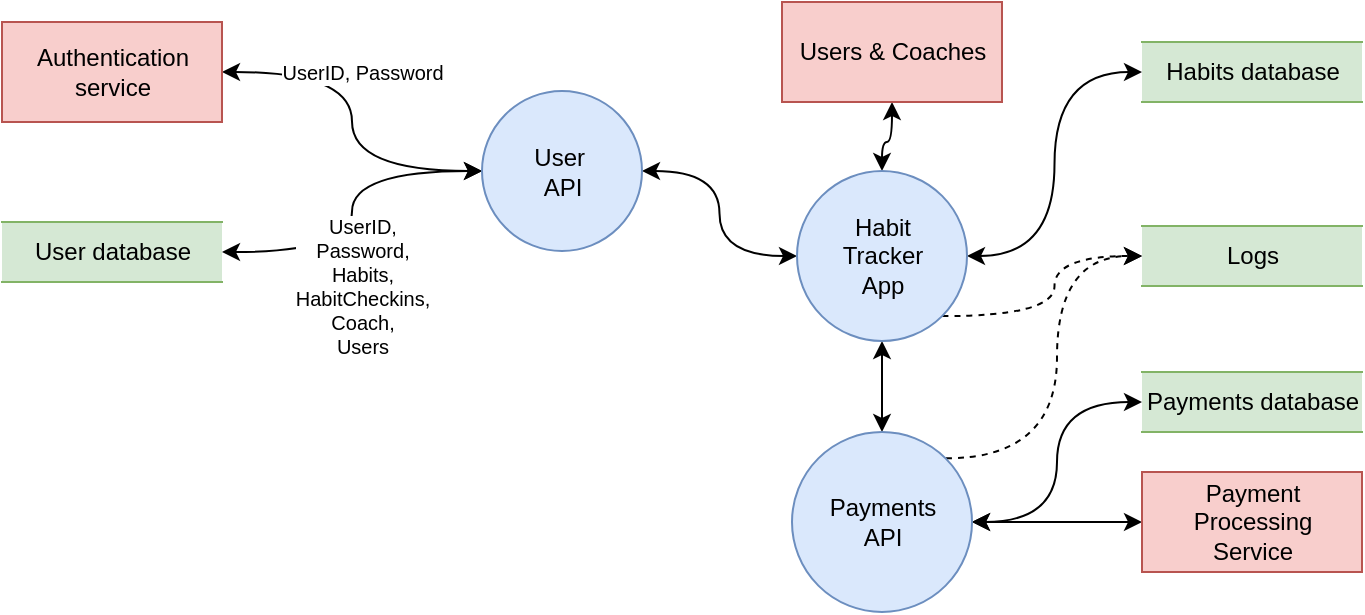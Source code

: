 <mxfile version="24.7.17" pages="2">
  <diagram name="Page-1" id="90a13364-a465-7bf4-72fc-28e22215d7a0">
    <mxGraphModel dx="828" dy="496" grid="1" gridSize="10" guides="1" tooltips="1" connect="1" arrows="1" fold="1" page="1" pageScale="1.5" pageWidth="1169" pageHeight="826" background="none" math="0" shadow="0">
      <root>
        <mxCell id="0" style=";html=1;" />
        <mxCell id="1" style=";html=1;" parent="0" />
        <mxCell id="8pnUB7vIPf61kDL3e0Ld-1" style="edgeStyle=orthogonalEdgeStyle;orthogonalLoop=1;jettySize=auto;html=1;startArrow=classic;startFill=1;curved=1;" edge="1" parent="1" source="8pnUB7vIPf61kDL3e0Ld-2" target="8pnUB7vIPf61kDL3e0Ld-7">
          <mxGeometry relative="1" as="geometry" />
        </mxCell>
        <mxCell id="8pnUB7vIPf61kDL3e0Ld-2" value="Users &amp;amp; Coaches" style="html=1;dashed=0;whitespace=wrap;fillColor=#f8cecc;strokeColor=#b85450;" vertex="1" parent="1">
          <mxGeometry x="410" y="88" width="110" height="50" as="geometry" />
        </mxCell>
        <mxCell id="8pnUB7vIPf61kDL3e0Ld-3" style="edgeStyle=orthogonalEdgeStyle;orthogonalLoop=1;jettySize=auto;html=1;startArrow=classic;startFill=1;curved=1;" edge="1" parent="1" source="8pnUB7vIPf61kDL3e0Ld-7" target="8pnUB7vIPf61kDL3e0Ld-12">
          <mxGeometry relative="1" as="geometry" />
        </mxCell>
        <mxCell id="8pnUB7vIPf61kDL3e0Ld-4" style="edgeStyle=orthogonalEdgeStyle;orthogonalLoop=1;jettySize=auto;html=1;startArrow=classic;startFill=1;curved=1;entryX=0;entryY=0.5;entryDx=0;entryDy=0;" edge="1" parent="1" source="8pnUB7vIPf61kDL3e0Ld-7" target="8pnUB7vIPf61kDL3e0Ld-15">
          <mxGeometry relative="1" as="geometry" />
        </mxCell>
        <mxCell id="8pnUB7vIPf61kDL3e0Ld-5" style="edgeStyle=orthogonalEdgeStyle;curved=1;orthogonalLoop=1;jettySize=auto;html=1;startArrow=none;startFill=0;dashed=1;exitX=1;exitY=1;exitDx=0;exitDy=0;" edge="1" parent="1" source="8pnUB7vIPf61kDL3e0Ld-7" target="8pnUB7vIPf61kDL3e0Ld-16">
          <mxGeometry relative="1" as="geometry" />
        </mxCell>
        <mxCell id="8pnUB7vIPf61kDL3e0Ld-6" style="edgeStyle=orthogonalEdgeStyle;curved=1;orthogonalLoop=1;jettySize=auto;html=1;startArrow=classic;startFill=1;" edge="1" parent="1" source="8pnUB7vIPf61kDL3e0Ld-7" target="8pnUB7vIPf61kDL3e0Ld-20">
          <mxGeometry relative="1" as="geometry" />
        </mxCell>
        <mxCell id="8pnUB7vIPf61kDL3e0Ld-7" value="Habit &lt;br&gt;Tracker &lt;br&gt;App&lt;br&gt;" style="shape=ellipse;html=1;dashed=0;whitespace=wrap;aspect=fixed;perimeter=ellipsePerimeter;fillColor=#dae8fc;strokeColor=#6c8ebf;" vertex="1" parent="1">
          <mxGeometry x="417.5" y="172.5" width="85" height="85" as="geometry" />
        </mxCell>
        <mxCell id="8pnUB7vIPf61kDL3e0Ld-8" style="edgeStyle=orthogonalEdgeStyle;orthogonalLoop=1;jettySize=auto;html=1;startArrow=classic;startFill=1;curved=1;" edge="1" parent="1" source="8pnUB7vIPf61kDL3e0Ld-12" target="8pnUB7vIPf61kDL3e0Ld-14">
          <mxGeometry relative="1" as="geometry">
            <mxPoint x="190" y="210.5" as="targetPoint" />
          </mxGeometry>
        </mxCell>
        <mxCell id="8pnUB7vIPf61kDL3e0Ld-9" value="UserID, &lt;br style=&quot;font-size: 10px;&quot;&gt;Password, &lt;br style=&quot;font-size: 10px;&quot;&gt;Habits,&lt;br style=&quot;font-size: 10px;&quot;&gt;HabitCheckins,&lt;br style=&quot;font-size: 10px;&quot;&gt;Coach,&lt;br style=&quot;font-size: 10px;&quot;&gt;Users&lt;br style=&quot;font-size: 10px;&quot;&gt;" style="text;html=1;resizable=0;points=[];align=center;verticalAlign=middle;labelBackgroundColor=#ffffff;fontSize=10;" vertex="1" connectable="0" parent="8pnUB7vIPf61kDL3e0Ld-8">
          <mxGeometry x="0.412" y="-6" relative="1" as="geometry">
            <mxPoint x="20" y="23" as="offset" />
          </mxGeometry>
        </mxCell>
        <mxCell id="8pnUB7vIPf61kDL3e0Ld-10" style="edgeStyle=orthogonalEdgeStyle;orthogonalLoop=1;jettySize=auto;html=1;startArrow=classic;startFill=1;curved=1;" edge="1" parent="1" source="8pnUB7vIPf61kDL3e0Ld-12" target="8pnUB7vIPf61kDL3e0Ld-13">
          <mxGeometry relative="1" as="geometry" />
        </mxCell>
        <mxCell id="8pnUB7vIPf61kDL3e0Ld-11" value="UserID, Password&lt;br style=&quot;font-size: 10px;&quot;&gt;" style="text;html=1;resizable=0;points=[];align=center;verticalAlign=middle;labelBackgroundColor=#ffffff;fontSize=10;" vertex="1" connectable="0" parent="8pnUB7vIPf61kDL3e0Ld-10">
          <mxGeometry x="0.204" y="3" relative="1" as="geometry">
            <mxPoint x="8" y="-7" as="offset" />
          </mxGeometry>
        </mxCell>
        <mxCell id="8pnUB7vIPf61kDL3e0Ld-12" value="User&amp;nbsp;&lt;br&gt;API" style="shape=ellipse;html=1;dashed=0;whitespace=wrap;aspect=fixed;perimeter=ellipsePerimeter;fillColor=#dae8fc;strokeColor=#6c8ebf;" vertex="1" parent="1">
          <mxGeometry x="260" y="132.5" width="80" height="80" as="geometry" />
        </mxCell>
        <mxCell id="8pnUB7vIPf61kDL3e0Ld-13" value="Authentication &lt;br&gt;service" style="html=1;dashed=0;whitespace=wrap;fillColor=#f8cecc;strokeColor=#b85450;" vertex="1" parent="1">
          <mxGeometry x="20" y="98" width="110" height="50" as="geometry" />
        </mxCell>
        <mxCell id="8pnUB7vIPf61kDL3e0Ld-14" value="User database" style="html=1;dashed=0;whitespace=wrap;shape=partialRectangle;right=0;left=0;fillColor=#d5e8d4;strokeColor=#82b366;" vertex="1" parent="1">
          <mxGeometry x="20" y="198" width="110" height="30" as="geometry" />
        </mxCell>
        <mxCell id="8pnUB7vIPf61kDL3e0Ld-15" value="Habits database" style="html=1;dashed=0;whitespace=wrap;shape=partialRectangle;right=0;left=0;fillColor=#d5e8d4;strokeColor=#82b366;" vertex="1" parent="1">
          <mxGeometry x="590" y="108" width="110" height="30" as="geometry" />
        </mxCell>
        <mxCell id="8pnUB7vIPf61kDL3e0Ld-16" value="Logs" style="html=1;dashed=0;whitespace=wrap;shape=partialRectangle;right=0;left=0;fillColor=#d5e8d4;strokeColor=#82b366;" vertex="1" parent="1">
          <mxGeometry x="590" y="200" width="110" height="30" as="geometry" />
        </mxCell>
        <mxCell id="8pnUB7vIPf61kDL3e0Ld-17" style="edgeStyle=orthogonalEdgeStyle;curved=1;orthogonalLoop=1;jettySize=auto;html=1;startArrow=none;startFill=0;entryX=0;entryY=0.5;entryDx=0;entryDy=0;dashed=1;exitX=1;exitY=0;exitDx=0;exitDy=0;" edge="1" parent="1" source="8pnUB7vIPf61kDL3e0Ld-20" target="8pnUB7vIPf61kDL3e0Ld-16">
          <mxGeometry relative="1" as="geometry" />
        </mxCell>
        <mxCell id="8pnUB7vIPf61kDL3e0Ld-18" style="edgeStyle=orthogonalEdgeStyle;curved=1;orthogonalLoop=1;jettySize=auto;html=1;startArrow=classic;startFill=1;" edge="1" parent="1" source="8pnUB7vIPf61kDL3e0Ld-20" target="8pnUB7vIPf61kDL3e0Ld-21">
          <mxGeometry relative="1" as="geometry" />
        </mxCell>
        <mxCell id="8pnUB7vIPf61kDL3e0Ld-19" style="edgeStyle=orthogonalEdgeStyle;curved=1;orthogonalLoop=1;jettySize=auto;html=1;startArrow=classic;startFill=1;" edge="1" parent="1" source="8pnUB7vIPf61kDL3e0Ld-20" target="8pnUB7vIPf61kDL3e0Ld-22">
          <mxGeometry relative="1" as="geometry" />
        </mxCell>
        <mxCell id="8pnUB7vIPf61kDL3e0Ld-20" value="Payments &lt;br&gt;API" style="shape=ellipse;html=1;dashed=0;whitespace=wrap;perimeter=ellipsePerimeter;fillColor=#dae8fc;strokeColor=#6c8ebf;" vertex="1" parent="1">
          <mxGeometry x="415" y="303" width="90" height="90" as="geometry" />
        </mxCell>
        <mxCell id="8pnUB7vIPf61kDL3e0Ld-21" value="Payments database" style="html=1;dashed=0;whitespace=wrap;shape=partialRectangle;right=0;left=0;fillColor=#d5e8d4;strokeColor=#82b366;" vertex="1" parent="1">
          <mxGeometry x="590" y="273" width="110" height="30" as="geometry" />
        </mxCell>
        <mxCell id="8pnUB7vIPf61kDL3e0Ld-22" value="Payment &lt;br&gt;Processing &lt;br&gt;Service" style="html=1;dashed=0;whitespace=wrap;fillColor=#f8cecc;strokeColor=#b85450;" vertex="1" parent="1">
          <mxGeometry x="590" y="323" width="110" height="50" as="geometry" />
        </mxCell>
      </root>
    </mxGraphModel>
  </diagram>
  <diagram id="7aPY2_fSseEVCrYF_OQx" name="Page-2">
    <mxGraphModel dx="2044" dy="1596" grid="1" gridSize="10" guides="1" tooltips="1" connect="1" arrows="1" fold="1" page="1" pageScale="1" pageWidth="850" pageHeight="1100" math="0" shadow="0">
      <root>
        <mxCell id="0" />
        <mxCell id="1" parent="0" />
        <mxCell id="N3vSe3UWMCj6YOlHDhKJ-60" value="" style="fontStyle=1;align=center;verticalAlign=middle;childLayout=stackLayout;horizontal=1;horizontalStack=0;resizeParent=1;resizeParentMax=0;resizeLast=0;marginBottom=0;strokeWidth=2;" vertex="1" parent="1">
          <mxGeometry x="160" y="200" width="200" height="60" as="geometry" />
        </mxCell>
        <mxCell id="N3vSe3UWMCj6YOlHDhKJ-61" value="F.3.1" style="html=1;align=center;spacing=0;verticalAlign=top;strokeColor=none;fillColor=none;whiteSpace=wrap;fontStyle=1" vertex="1" parent="N3vSe3UWMCj6YOlHDhKJ-60">
          <mxGeometry width="200" height="20" as="geometry" />
        </mxCell>
        <mxCell id="N3vSe3UWMCj6YOlHDhKJ-62" value="" style="line;strokeWidth=0.25;fillColor=none;align=left;verticalAlign=middle;spacingTop=-1;spacingLeft=3;spacingRight=3;rotatable=0;labelPosition=right;points=[];portConstraint=eastwest;" vertex="1" parent="N3vSe3UWMCj6YOlHDhKJ-60">
          <mxGeometry y="20" width="200" height="8" as="geometry" />
        </mxCell>
        <mxCell id="N3vSe3UWMCj6YOlHDhKJ-63" value="Function 3.1" style="html=1;align=center;spacing=0;verticalAlign=middle;strokeColor=none;fillColor=none;whiteSpace=wrap;" vertex="1" parent="N3vSe3UWMCj6YOlHDhKJ-60">
          <mxGeometry y="28" width="200" height="32" as="geometry" />
        </mxCell>
        <mxCell id="N3vSe3UWMCj6YOlHDhKJ-68" style="edgeStyle=orthogonalEdgeStyle;rounded=0;orthogonalLoop=1;jettySize=auto;html=1;" edge="1" parent="1" source="N3vSe3UWMCj6YOlHDhKJ-66" target="N3vSe3UWMCj6YOlHDhKJ-63">
          <mxGeometry relative="1" as="geometry">
            <mxPoint x="260" y="264" as="targetPoint" />
          </mxGeometry>
        </mxCell>
        <mxCell id="N3vSe3UWMCj6YOlHDhKJ-66" value="Data / Resource" style="shape=parallelogram;html=1;strokeWidth=2;perimeter=parallelogramPerimeter;whiteSpace=wrap;rounded=1;arcSize=12;size=0.23;" vertex="1" parent="1">
          <mxGeometry x="185" y="330" width="150" height="70" as="geometry" />
        </mxCell>
        <mxCell id="N3vSe3UWMCj6YOlHDhKJ-72" value="" style="ellipse;whiteSpace=wrap;html=1;align=left;fillColor=none;strokeWidth=0.25;labelBackgroundColor=default;spacingTop=-1;spacingLeft=3;spacingRight=3;" vertex="1" parent="1">
          <mxGeometry x="400" y="202" width="40" height="44" as="geometry" />
        </mxCell>
        <mxCell id="N3vSe3UWMCj6YOlHDhKJ-73" value="" style="edgeStyle=orthogonalEdgeStyle;rounded=0;orthogonalLoop=1;jettySize=auto;html=1;" edge="1" parent="1" source="N3vSe3UWMCj6YOlHDhKJ-62" target="N3vSe3UWMCj6YOlHDhKJ-72">
          <mxGeometry relative="1" as="geometry" />
        </mxCell>
        <mxCell id="N3vSe3UWMCj6YOlHDhKJ-75" value="" style="shape=curlyBracket;whiteSpace=wrap;html=1;rounded=1;labelPosition=left;verticalLabelPosition=middle;align=right;verticalAlign=middle;" vertex="1" parent="1">
          <mxGeometry x="-10" y="200" width="20" height="80" as="geometry" />
        </mxCell>
        <mxCell id="N3vSe3UWMCj6YOlHDhKJ-76" value="" style="shape=curlyBracket;whiteSpace=wrap;html=1;rounded=1;flipH=1;labelPosition=right;verticalLabelPosition=middle;align=left;verticalAlign=middle;" vertex="1" parent="1">
          <mxGeometry x="110" y="200" width="20" height="80" as="geometry" />
        </mxCell>
        <mxCell id="N3vSe3UWMCj6YOlHDhKJ-77" value="F.1 Ref&lt;div&gt;Function 1&lt;/div&gt;" style="text;html=1;align=center;verticalAlign=middle;whiteSpace=wrap;rounded=0;" vertex="1" parent="1">
          <mxGeometry x="10" y="200" width="100" height="80" as="geometry" />
        </mxCell>
        <mxCell id="N3vSe3UWMCj6YOlHDhKJ-78" value="" style="shape=curlyBracket;whiteSpace=wrap;html=1;rounded=1;labelPosition=left;verticalLabelPosition=middle;align=right;verticalAlign=middle;" vertex="1" parent="1">
          <mxGeometry x="830" y="200" width="20" height="80" as="geometry" />
        </mxCell>
        <mxCell id="N3vSe3UWMCj6YOlHDhKJ-79" value="" style="shape=curlyBracket;whiteSpace=wrap;html=1;rounded=1;flipH=1;labelPosition=right;verticalLabelPosition=middle;align=left;verticalAlign=middle;" vertex="1" parent="1">
          <mxGeometry x="950" y="200" width="20" height="80" as="geometry" />
        </mxCell>
        <mxCell id="N3vSe3UWMCj6YOlHDhKJ-80" value="F.3 Ref&lt;div&gt;Function 3&lt;/div&gt;" style="text;html=1;align=center;verticalAlign=middle;whiteSpace=wrap;rounded=0;" vertex="1" parent="1">
          <mxGeometry x="850" y="200" width="100" height="80" as="geometry" />
        </mxCell>
        <mxCell id="N3vSe3UWMCj6YOlHDhKJ-81" value="Function 3: Food Input Inspection" style="text;html=1;align=center;verticalAlign=middle;whiteSpace=wrap;rounded=0;" vertex="1" parent="1">
          <mxGeometry x="-40" y="-40" width="260" height="40" as="geometry" />
        </mxCell>
        <mxCell id="N3vSe3UWMCj6YOlHDhKJ-90" value="" style="edgeStyle=orthogonalEdgeStyle;rounded=0;orthogonalLoop=1;jettySize=auto;html=1;" edge="1" parent="1" source="N3vSe3UWMCj6YOlHDhKJ-82" target="N3vSe3UWMCj6YOlHDhKJ-86">
          <mxGeometry relative="1" as="geometry" />
        </mxCell>
        <mxCell id="N3vSe3UWMCj6YOlHDhKJ-82" value="" style="fontStyle=1;align=center;verticalAlign=middle;childLayout=stackLayout;horizontal=1;horizontalStack=0;resizeParent=1;resizeParentMax=0;resizeLast=0;marginBottom=0;strokeWidth=2;" vertex="1" parent="1">
          <mxGeometry x="600" y="80" width="200" height="60" as="geometry" />
        </mxCell>
        <mxCell id="N3vSe3UWMCj6YOlHDhKJ-83" value="F.3.2" style="html=1;align=center;spacing=0;verticalAlign=top;strokeColor=none;fillColor=none;whiteSpace=wrap;fontStyle=1" vertex="1" parent="N3vSe3UWMCj6YOlHDhKJ-82">
          <mxGeometry width="200" height="20" as="geometry" />
        </mxCell>
        <mxCell id="N3vSe3UWMCj6YOlHDhKJ-84" value="" style="line;strokeWidth=0.25;fillColor=none;align=left;verticalAlign=middle;spacingTop=-1;spacingLeft=3;spacingRight=3;rotatable=0;labelPosition=right;points=[];portConstraint=eastwest;" vertex="1" parent="N3vSe3UWMCj6YOlHDhKJ-82">
          <mxGeometry y="20" width="200" height="8" as="geometry" />
        </mxCell>
        <mxCell id="N3vSe3UWMCj6YOlHDhKJ-85" value="Function 3.2" style="html=1;align=center;spacing=0;verticalAlign=middle;strokeColor=none;fillColor=none;whiteSpace=wrap;" vertex="1" parent="N3vSe3UWMCj6YOlHDhKJ-82">
          <mxGeometry y="28" width="200" height="32" as="geometry" />
        </mxCell>
        <mxCell id="N3vSe3UWMCj6YOlHDhKJ-95" value="" style="edgeStyle=orthogonalEdgeStyle;rounded=0;orthogonalLoop=1;jettySize=auto;html=1;" edge="1" parent="1" source="N3vSe3UWMCj6YOlHDhKJ-86" target="N3vSe3UWMCj6YOlHDhKJ-91">
          <mxGeometry relative="1" as="geometry" />
        </mxCell>
        <mxCell id="N3vSe3UWMCj6YOlHDhKJ-86" value="" style="fontStyle=1;align=center;verticalAlign=middle;childLayout=stackLayout;horizontal=1;horizontalStack=0;resizeParent=1;resizeParentMax=0;resizeLast=0;marginBottom=0;strokeWidth=2;" vertex="1" parent="1">
          <mxGeometry x="600" y="200" width="200" height="60" as="geometry" />
        </mxCell>
        <mxCell id="N3vSe3UWMCj6YOlHDhKJ-87" value="F.3.3" style="html=1;align=center;spacing=0;verticalAlign=top;strokeColor=none;fillColor=none;whiteSpace=wrap;fontStyle=1" vertex="1" parent="N3vSe3UWMCj6YOlHDhKJ-86">
          <mxGeometry width="200" height="20" as="geometry" />
        </mxCell>
        <mxCell id="N3vSe3UWMCj6YOlHDhKJ-88" value="" style="line;strokeWidth=0.25;fillColor=none;align=left;verticalAlign=middle;spacingTop=-1;spacingLeft=3;spacingRight=3;rotatable=0;labelPosition=right;points=[];portConstraint=eastwest;" vertex="1" parent="N3vSe3UWMCj6YOlHDhKJ-86">
          <mxGeometry y="20" width="200" height="8" as="geometry" />
        </mxCell>
        <mxCell id="N3vSe3UWMCj6YOlHDhKJ-89" value="Function 3.3" style="html=1;align=center;spacing=0;verticalAlign=middle;strokeColor=none;fillColor=none;whiteSpace=wrap;" vertex="1" parent="N3vSe3UWMCj6YOlHDhKJ-86">
          <mxGeometry y="28" width="200" height="32" as="geometry" />
        </mxCell>
        <mxCell id="N3vSe3UWMCj6YOlHDhKJ-91" value="" style="fontStyle=1;align=center;verticalAlign=middle;childLayout=stackLayout;horizontal=1;horizontalStack=0;resizeParent=1;resizeParentMax=0;resizeLast=0;marginBottom=0;strokeWidth=2;" vertex="1" parent="1">
          <mxGeometry x="600" y="320" width="200" height="60" as="geometry" />
        </mxCell>
        <mxCell id="N3vSe3UWMCj6YOlHDhKJ-92" value="F.3.4" style="html=1;align=center;spacing=0;verticalAlign=top;strokeColor=none;fillColor=none;whiteSpace=wrap;fontStyle=1" vertex="1" parent="N3vSe3UWMCj6YOlHDhKJ-91">
          <mxGeometry width="200" height="20" as="geometry" />
        </mxCell>
        <mxCell id="N3vSe3UWMCj6YOlHDhKJ-93" value="" style="line;strokeWidth=0.25;fillColor=none;align=left;verticalAlign=middle;spacingTop=-1;spacingLeft=3;spacingRight=3;rotatable=0;labelPosition=right;points=[];portConstraint=eastwest;" vertex="1" parent="N3vSe3UWMCj6YOlHDhKJ-91">
          <mxGeometry y="20" width="200" height="8" as="geometry" />
        </mxCell>
        <mxCell id="N3vSe3UWMCj6YOlHDhKJ-94" value="Function 3.4" style="html=1;align=center;spacing=0;verticalAlign=middle;strokeColor=none;fillColor=none;whiteSpace=wrap;" vertex="1" parent="N3vSe3UWMCj6YOlHDhKJ-91">
          <mxGeometry y="28" width="200" height="32" as="geometry" />
        </mxCell>
      </root>
    </mxGraphModel>
  </diagram>
</mxfile>
